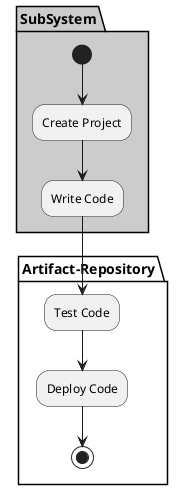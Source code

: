 @startuml

partition "Artifact-Repository" {

}

partition SubSystem  #cccccc {
  (*) --> "Create Project"
  --> "Write Code"
}

partition "Artifact-Repository" {
  "Write Code" --> "Test Code"
  "Test Code" --> "Deploy Code"
  "Deploy Code" --> (*)
}

@enduml
